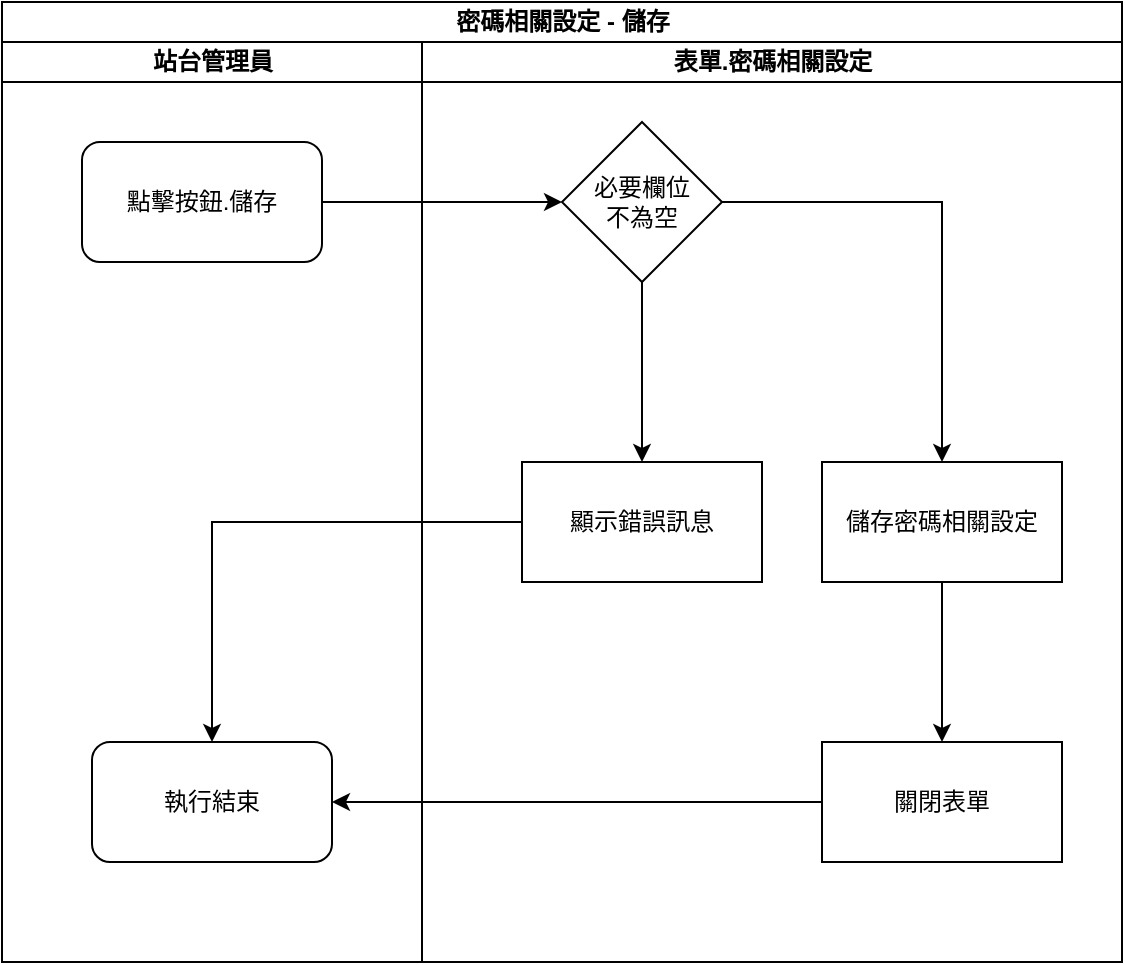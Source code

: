 <mxfile version="21.1.2" type="device" pages="3">
  <diagram name="點擊按鈕.儲存" id="pjCl8B2JnT_7Cohr8Sfa">
    <mxGraphModel dx="1434" dy="2013" grid="1" gridSize="10" guides="1" tooltips="1" connect="1" arrows="1" fold="1" page="1" pageScale="1" pageWidth="827" pageHeight="1169" math="0" shadow="0">
      <root>
        <mxCell id="0" />
        <mxCell id="1" parent="0" />
        <mxCell id="IXitg7xgkK4V3mKh-Ctm-1" value="密碼相關設定 - 儲存" style="swimlane;childLayout=stackLayout;resizeParent=1;resizeParentMax=0;startSize=20;html=1;" vertex="1" parent="1">
          <mxGeometry x="170.0" y="-10" width="560" height="480" as="geometry" />
        </mxCell>
        <mxCell id="IXitg7xgkK4V3mKh-Ctm-2" value="站台管理員" style="swimlane;startSize=20;html=1;" vertex="1" parent="IXitg7xgkK4V3mKh-Ctm-1">
          <mxGeometry y="20" width="210" height="460" as="geometry" />
        </mxCell>
        <mxCell id="IXitg7xgkK4V3mKh-Ctm-6" value="點擊按鈕.儲存" style="rounded=1;whiteSpace=wrap;html=1;" vertex="1" parent="IXitg7xgkK4V3mKh-Ctm-2">
          <mxGeometry x="40.0" y="50" width="120" height="60" as="geometry" />
        </mxCell>
        <mxCell id="IXitg7xgkK4V3mKh-Ctm-13" value="執行結束" style="rounded=1;whiteSpace=wrap;html=1;" vertex="1" parent="IXitg7xgkK4V3mKh-Ctm-2">
          <mxGeometry x="45.0" y="350" width="120" height="60" as="geometry" />
        </mxCell>
        <mxCell id="IXitg7xgkK4V3mKh-Ctm-3" value="表單.密碼相關設定" style="swimlane;startSize=20;html=1;" vertex="1" parent="IXitg7xgkK4V3mKh-Ctm-1">
          <mxGeometry x="210" y="20" width="350" height="460" as="geometry" />
        </mxCell>
        <mxCell id="IXitg7xgkK4V3mKh-Ctm-12" value="" style="edgeStyle=orthogonalEdgeStyle;rounded=0;orthogonalLoop=1;jettySize=auto;html=1;" edge="1" parent="IXitg7xgkK4V3mKh-Ctm-3" source="IXitg7xgkK4V3mKh-Ctm-7" target="IXitg7xgkK4V3mKh-Ctm-11">
          <mxGeometry relative="1" as="geometry" />
        </mxCell>
        <mxCell id="IXitg7xgkK4V3mKh-Ctm-16" value="" style="edgeStyle=orthogonalEdgeStyle;rounded=0;orthogonalLoop=1;jettySize=auto;html=1;" edge="1" parent="IXitg7xgkK4V3mKh-Ctm-3" source="IXitg7xgkK4V3mKh-Ctm-7" target="IXitg7xgkK4V3mKh-Ctm-15">
          <mxGeometry relative="1" as="geometry" />
        </mxCell>
        <mxCell id="IXitg7xgkK4V3mKh-Ctm-7" value="必要欄位&lt;br&gt;不為空" style="rhombus;whiteSpace=wrap;html=1;" vertex="1" parent="IXitg7xgkK4V3mKh-Ctm-3">
          <mxGeometry x="70.0" y="40" width="80" height="80" as="geometry" />
        </mxCell>
        <mxCell id="IXitg7xgkK4V3mKh-Ctm-11" value="顯示錯誤訊息" style="whiteSpace=wrap;html=1;" vertex="1" parent="IXitg7xgkK4V3mKh-Ctm-3">
          <mxGeometry x="50.0" y="210" width="120" height="60" as="geometry" />
        </mxCell>
        <mxCell id="IXitg7xgkK4V3mKh-Ctm-19" value="" style="edgeStyle=orthogonalEdgeStyle;rounded=0;orthogonalLoop=1;jettySize=auto;html=1;" edge="1" parent="IXitg7xgkK4V3mKh-Ctm-3" source="IXitg7xgkK4V3mKh-Ctm-15" target="IXitg7xgkK4V3mKh-Ctm-18">
          <mxGeometry relative="1" as="geometry" />
        </mxCell>
        <mxCell id="IXitg7xgkK4V3mKh-Ctm-15" value="儲存密碼相關設定" style="whiteSpace=wrap;html=1;" vertex="1" parent="IXitg7xgkK4V3mKh-Ctm-3">
          <mxGeometry x="200.0" y="210" width="120" height="60" as="geometry" />
        </mxCell>
        <mxCell id="IXitg7xgkK4V3mKh-Ctm-18" value="關閉表單" style="whiteSpace=wrap;html=1;" vertex="1" parent="IXitg7xgkK4V3mKh-Ctm-3">
          <mxGeometry x="200.0" y="350" width="120" height="60" as="geometry" />
        </mxCell>
        <mxCell id="IXitg7xgkK4V3mKh-Ctm-8" style="edgeStyle=orthogonalEdgeStyle;rounded=0;orthogonalLoop=1;jettySize=auto;html=1;" edge="1" parent="IXitg7xgkK4V3mKh-Ctm-1" source="IXitg7xgkK4V3mKh-Ctm-6" target="IXitg7xgkK4V3mKh-Ctm-7">
          <mxGeometry relative="1" as="geometry" />
        </mxCell>
        <mxCell id="IXitg7xgkK4V3mKh-Ctm-14" style="edgeStyle=orthogonalEdgeStyle;rounded=0;orthogonalLoop=1;jettySize=auto;html=1;" edge="1" parent="IXitg7xgkK4V3mKh-Ctm-1" source="IXitg7xgkK4V3mKh-Ctm-11" target="IXitg7xgkK4V3mKh-Ctm-13">
          <mxGeometry relative="1" as="geometry" />
        </mxCell>
        <mxCell id="IXitg7xgkK4V3mKh-Ctm-20" style="edgeStyle=orthogonalEdgeStyle;rounded=0;orthogonalLoop=1;jettySize=auto;html=1;" edge="1" parent="IXitg7xgkK4V3mKh-Ctm-1" source="IXitg7xgkK4V3mKh-Ctm-18" target="IXitg7xgkK4V3mKh-Ctm-13">
          <mxGeometry relative="1" as="geometry" />
        </mxCell>
      </root>
    </mxGraphModel>
  </diagram>
  <diagram id="BiXf3ul9KLckty47Ng4F" name="點擊按鈕.放棄">
    <mxGraphModel dx="1434" dy="2013" grid="1" gridSize="10" guides="1" tooltips="1" connect="1" arrows="1" fold="1" page="1" pageScale="1" pageWidth="827" pageHeight="1169" math="0" shadow="0">
      <root>
        <mxCell id="0" />
        <mxCell id="1" parent="0" />
        <mxCell id="TEbYsEQ889XH6QYTw6Yb-1" value="密碼相關設定 - 放棄" style="swimlane;childLayout=stackLayout;resizeParent=1;resizeParentMax=0;startSize=20;html=1;" vertex="1" parent="1">
          <mxGeometry x="170" y="-10" width="430" height="280" as="geometry" />
        </mxCell>
        <mxCell id="TEbYsEQ889XH6QYTw6Yb-2" value="站台管理員" style="swimlane;startSize=20;html=1;" vertex="1" parent="TEbYsEQ889XH6QYTw6Yb-1">
          <mxGeometry y="20" width="210" height="260" as="geometry" />
        </mxCell>
        <mxCell id="TEbYsEQ889XH6QYTw6Yb-3" value="點擊按鈕.放棄" style="rounded=1;whiteSpace=wrap;html=1;" vertex="1" parent="TEbYsEQ889XH6QYTw6Yb-2">
          <mxGeometry x="40.0" y="50" width="120" height="60" as="geometry" />
        </mxCell>
        <mxCell id="TEbYsEQ889XH6QYTw6Yb-4" value="執行結束" style="rounded=1;whiteSpace=wrap;html=1;" vertex="1" parent="TEbYsEQ889XH6QYTw6Yb-2">
          <mxGeometry x="40.0" y="160" width="120" height="60" as="geometry" />
        </mxCell>
        <mxCell id="TEbYsEQ889XH6QYTw6Yb-5" value="表單.密碼相關設定" style="swimlane;startSize=20;html=1;" vertex="1" parent="TEbYsEQ889XH6QYTw6Yb-1">
          <mxGeometry x="210" y="20" width="220" height="260" as="geometry" />
        </mxCell>
        <mxCell id="TEbYsEQ889XH6QYTw6Yb-12" value="關閉表單" style="whiteSpace=wrap;html=1;" vertex="1" parent="TEbYsEQ889XH6QYTw6Yb-5">
          <mxGeometry x="50.0" y="50" width="120" height="60" as="geometry" />
        </mxCell>
        <mxCell id="TEbYsEQ889XH6QYTw6Yb-16" style="edgeStyle=orthogonalEdgeStyle;rounded=0;orthogonalLoop=1;jettySize=auto;html=1;" edge="1" parent="TEbYsEQ889XH6QYTw6Yb-1" source="TEbYsEQ889XH6QYTw6Yb-3" target="TEbYsEQ889XH6QYTw6Yb-12">
          <mxGeometry relative="1" as="geometry" />
        </mxCell>
        <mxCell id="TEbYsEQ889XH6QYTw6Yb-17" style="edgeStyle=orthogonalEdgeStyle;rounded=0;orthogonalLoop=1;jettySize=auto;html=1;entryX=1;entryY=0.5;entryDx=0;entryDy=0;exitX=0.5;exitY=1;exitDx=0;exitDy=0;" edge="1" parent="TEbYsEQ889XH6QYTw6Yb-1" source="TEbYsEQ889XH6QYTw6Yb-12" target="TEbYsEQ889XH6QYTw6Yb-4">
          <mxGeometry relative="1" as="geometry" />
        </mxCell>
      </root>
    </mxGraphModel>
  </diagram>
  <diagram id="fIlnyV-R0u_GJEdBiSpK" name="下拉欄位.手機簡訊驗證">
    <mxGraphModel dx="1434" dy="2013" grid="1" gridSize="10" guides="1" tooltips="1" connect="1" arrows="1" fold="1" page="1" pageScale="1" pageWidth="827" pageHeight="1169" math="0" shadow="0">
      <root>
        <mxCell id="0" />
        <mxCell id="1" parent="0" />
        <mxCell id="kS-ehpYI8Xs2e1pKWleN-1" value="密碼相關設定 - 切換驗證方式" style="swimlane;childLayout=stackLayout;resizeParent=1;resizeParentMax=0;startSize=20;html=1;" vertex="1" parent="1">
          <mxGeometry x="170" y="-10" width="560" height="440" as="geometry" />
        </mxCell>
        <mxCell id="kS-ehpYI8Xs2e1pKWleN-2" value="站台管理員" style="swimlane;startSize=20;html=1;" vertex="1" parent="kS-ehpYI8Xs2e1pKWleN-1">
          <mxGeometry y="20" width="210" height="420" as="geometry" />
        </mxCell>
        <mxCell id="kS-ehpYI8Xs2e1pKWleN-3" value="下拉欄位.手機簡訊驗證切換選項" style="rounded=1;whiteSpace=wrap;html=1;" vertex="1" parent="kS-ehpYI8Xs2e1pKWleN-2">
          <mxGeometry x="40.0" y="50" width="120" height="60" as="geometry" />
        </mxCell>
        <mxCell id="kS-ehpYI8Xs2e1pKWleN-4" value="執行結束" style="rounded=1;whiteSpace=wrap;html=1;" vertex="1" parent="kS-ehpYI8Xs2e1pKWleN-2">
          <mxGeometry x="40.0" y="310" width="120" height="60" as="geometry" />
        </mxCell>
        <mxCell id="kS-ehpYI8Xs2e1pKWleN-5" value="表單.密碼相關設定" style="swimlane;startSize=20;html=1;" vertex="1" parent="kS-ehpYI8Xs2e1pKWleN-1">
          <mxGeometry x="210" y="20" width="350" height="420" as="geometry" />
        </mxCell>
        <mxCell id="83m7c1r0LxCxan8kNKR7-4" value="" style="edgeStyle=orthogonalEdgeStyle;rounded=0;orthogonalLoop=1;jettySize=auto;html=1;" edge="1" parent="kS-ehpYI8Xs2e1pKWleN-5" source="83m7c1r0LxCxan8kNKR7-1" target="83m7c1r0LxCxan8kNKR7-3">
          <mxGeometry relative="1" as="geometry" />
        </mxCell>
        <mxCell id="83m7c1r0LxCxan8kNKR7-6" value="" style="edgeStyle=orthogonalEdgeStyle;rounded=0;orthogonalLoop=1;jettySize=auto;html=1;" edge="1" parent="kS-ehpYI8Xs2e1pKWleN-5" source="83m7c1r0LxCxan8kNKR7-1" target="83m7c1r0LxCxan8kNKR7-5">
          <mxGeometry relative="1" as="geometry" />
        </mxCell>
        <mxCell id="83m7c1r0LxCxan8kNKR7-1" value="選擇是" style="rhombus;whiteSpace=wrap;html=1;" vertex="1" parent="kS-ehpYI8Xs2e1pKWleN-5">
          <mxGeometry x="70" y="40" width="80" height="80" as="geometry" />
        </mxCell>
        <mxCell id="83m7c1r0LxCxan8kNKR7-3" value="將欄位.手機簡訊驗證,激活時間限制(秒)致能" style="whiteSpace=wrap;html=1;" vertex="1" parent="kS-ehpYI8Xs2e1pKWleN-5">
          <mxGeometry x="50" y="210" width="120" height="60" as="geometry" />
        </mxCell>
        <mxCell id="83m7c1r0LxCxan8kNKR7-5" value="將欄位.手機簡訊驗證,激活時間限制(秒)除能" style="whiteSpace=wrap;html=1;" vertex="1" parent="kS-ehpYI8Xs2e1pKWleN-5">
          <mxGeometry x="200" y="210" width="120" height="60" as="geometry" />
        </mxCell>
        <mxCell id="83m7c1r0LxCxan8kNKR7-2" style="edgeStyle=orthogonalEdgeStyle;rounded=0;orthogonalLoop=1;jettySize=auto;html=1;" edge="1" parent="kS-ehpYI8Xs2e1pKWleN-1" source="kS-ehpYI8Xs2e1pKWleN-3" target="83m7c1r0LxCxan8kNKR7-1">
          <mxGeometry relative="1" as="geometry" />
        </mxCell>
        <mxCell id="83m7c1r0LxCxan8kNKR7-7" style="edgeStyle=orthogonalEdgeStyle;rounded=0;orthogonalLoop=1;jettySize=auto;html=1;entryX=1;entryY=0.5;entryDx=0;entryDy=0;exitX=0.5;exitY=1;exitDx=0;exitDy=0;" edge="1" parent="kS-ehpYI8Xs2e1pKWleN-1" source="83m7c1r0LxCxan8kNKR7-3" target="kS-ehpYI8Xs2e1pKWleN-4">
          <mxGeometry relative="1" as="geometry" />
        </mxCell>
        <mxCell id="83m7c1r0LxCxan8kNKR7-8" style="edgeStyle=orthogonalEdgeStyle;rounded=0;orthogonalLoop=1;jettySize=auto;html=1;entryX=1;entryY=0.5;entryDx=0;entryDy=0;exitX=0.5;exitY=1;exitDx=0;exitDy=0;" edge="1" parent="kS-ehpYI8Xs2e1pKWleN-1" source="83m7c1r0LxCxan8kNKR7-5" target="kS-ehpYI8Xs2e1pKWleN-4">
          <mxGeometry relative="1" as="geometry" />
        </mxCell>
      </root>
    </mxGraphModel>
  </diagram>
</mxfile>
